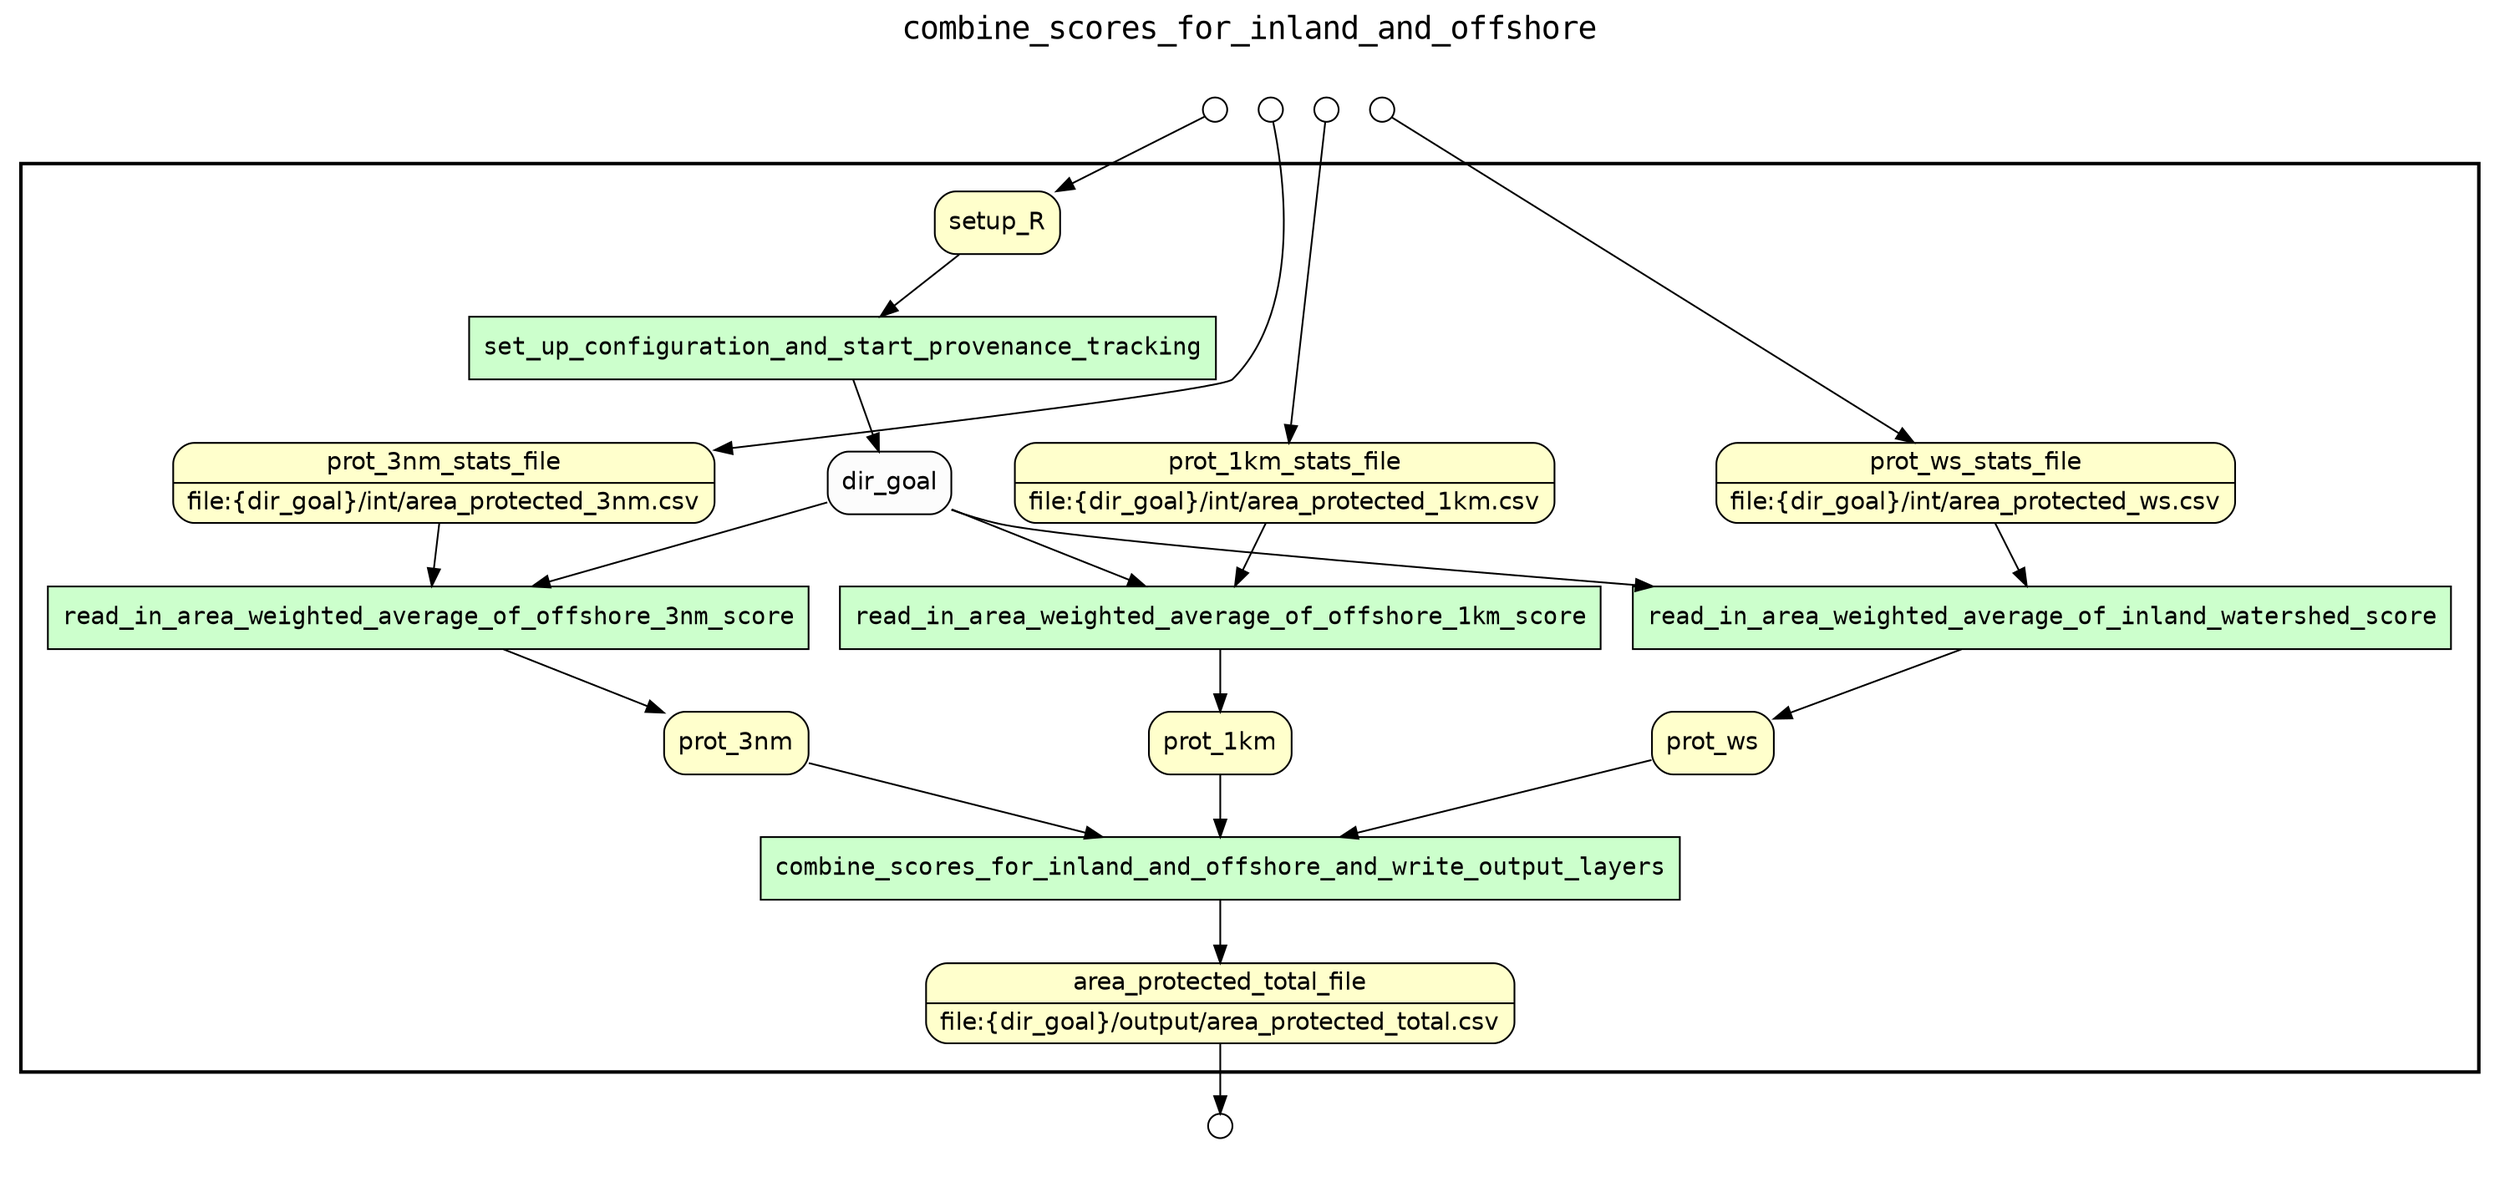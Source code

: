 digraph Workflow {
rankdir=TB
fontname=Courier; fontsize=18; labelloc=t
label=combine_scores_for_inland_and_offshore
subgraph cluster_workflow_box_outer { label=""; color=black; penwidth=2
subgraph cluster_workflow_box_inner { label=""; color=white
node[shape=box style=filled fillcolor="#CCFFCC" peripheries=1 fontname=Courier]
set_up_configuration_and_start_provenance_tracking
read_in_area_weighted_average_of_offshore_3nm_score
read_in_area_weighted_average_of_offshore_1km_score
read_in_area_weighted_average_of_inland_watershed_score
combine_scores_for_inland_and_offshore_and_write_output_layers
node[shape=box style="rounded,filled" fillcolor="#FFFFCC" peripheries=1 fontname=Helvetica]
area_protected_total_file [shape=record rankdir=LR label="{<f0> area_protected_total_file |<f1> file\:\{dir_goal\}/output/area_protected_total.csv}"];
setup_R
prot_3nm_stats_file [shape=record rankdir=LR label="{<f0> prot_3nm_stats_file |<f1> file\:\{dir_goal\}/int/area_protected_3nm.csv}"];
prot_1km_stats_file [shape=record rankdir=LR label="{<f0> prot_1km_stats_file |<f1> file\:\{dir_goal\}/int/area_protected_1km.csv}"];
prot_ws_stats_file [shape=record rankdir=LR label="{<f0> prot_ws_stats_file |<f1> file\:\{dir_goal\}/int/area_protected_ws.csv}"];
prot_1km
prot_3nm
prot_ws
node[shape=box style="rounded,filled" fillcolor="#FCFCFC" peripheries=1 fontname=Helvetica]
dir_goal
set_up_configuration_and_start_provenance_tracking -> dir_goal
setup_R -> set_up_configuration_and_start_provenance_tracking
read_in_area_weighted_average_of_offshore_3nm_score -> prot_3nm
dir_goal -> read_in_area_weighted_average_of_offshore_3nm_score
prot_3nm_stats_file -> read_in_area_weighted_average_of_offshore_3nm_score
read_in_area_weighted_average_of_offshore_1km_score -> prot_1km
dir_goal -> read_in_area_weighted_average_of_offshore_1km_score
prot_1km_stats_file -> read_in_area_weighted_average_of_offshore_1km_score
read_in_area_weighted_average_of_inland_watershed_score -> prot_ws
dir_goal -> read_in_area_weighted_average_of_inland_watershed_score
prot_ws_stats_file -> read_in_area_weighted_average_of_inland_watershed_score
combine_scores_for_inland_and_offshore_and_write_output_layers -> area_protected_total_file
prot_1km -> combine_scores_for_inland_and_offshore_and_write_output_layers
prot_3nm -> combine_scores_for_inland_and_offshore_and_write_output_layers
prot_ws -> combine_scores_for_inland_and_offshore_and_write_output_layers
}}
subgraph cluster_input_ports_group_outer { label=""; color=white
subgraph cluster_input_ports_group_inner { label=""; color=white
node[shape=circle style="rounded,filled" fillcolor="#FFFFFF" peripheries=1 fontname=Helvetica width=0.2]
setup_R_input_port [label=""]
prot_3nm_stats_file_input_port [label=""]
prot_1km_stats_file_input_port [label=""]
prot_ws_stats_file_input_port [label=""]
}}
subgraph cluster_output_ports_group_outer { label=""; color=white
subgraph cluster_output_ports_group_inner { label=""; color=white
node[shape=circle style="rounded,filled" fillcolor="#FFFFFF" peripheries=1 fontname=Helvetica width=0.2]
area_protected_total_file_output_port [label=""]
}}
setup_R_input_port -> setup_R
prot_3nm_stats_file_input_port -> prot_3nm_stats_file
prot_1km_stats_file_input_port -> prot_1km_stats_file
prot_ws_stats_file_input_port -> prot_ws_stats_file
area_protected_total_file -> area_protected_total_file_output_port
}
